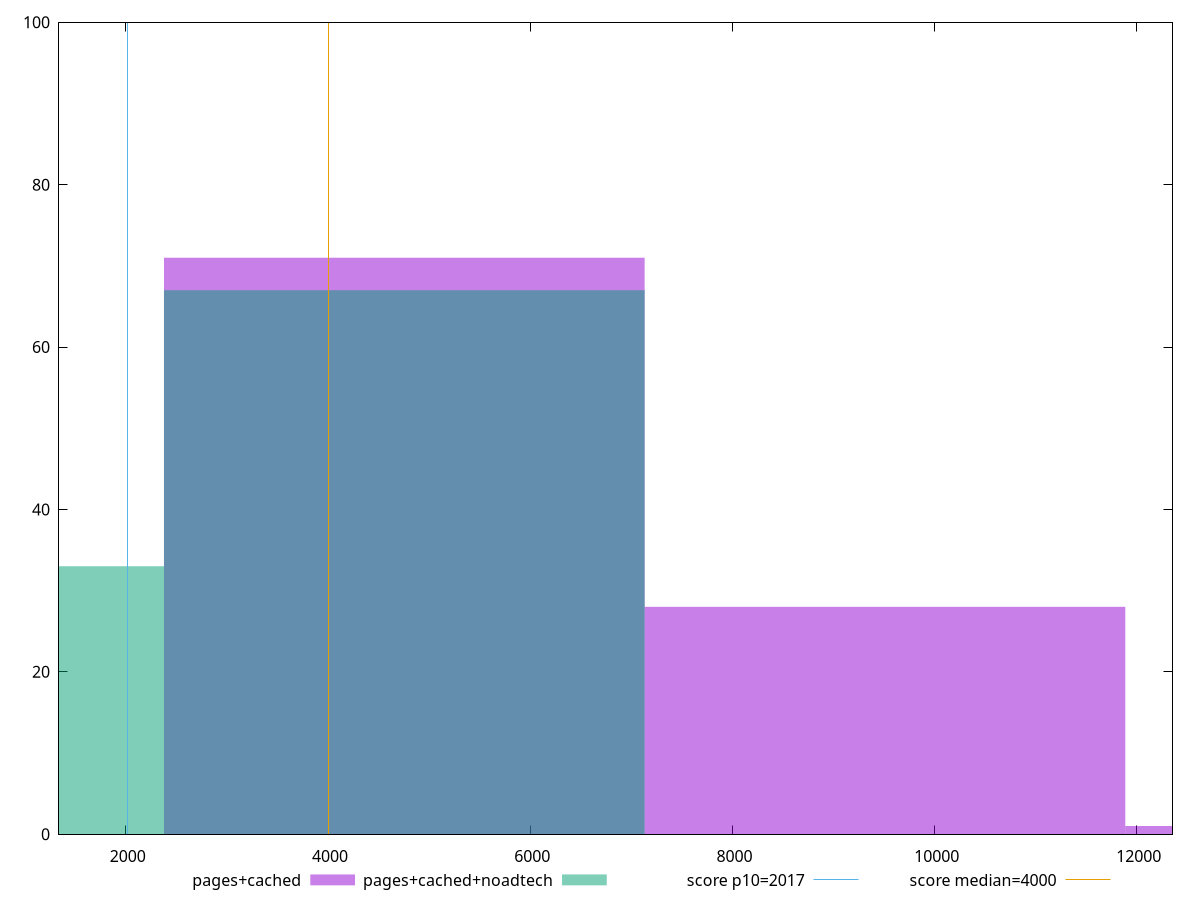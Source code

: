 reset

$pagesCached <<EOF
4754.412277913944 71
9508.824555827889 28
14263.236833741834 1
EOF

$pagesCachedNoadtech <<EOF
0 33
4754.412277913944 67
EOF

set key outside below
set boxwidth 4754.412277913944
set xrange [1338.8600000000008:12352.87199999999]
set yrange [0:100]
set trange [0:100]
set style fill transparent solid 0.5 noborder

set parametric
set terminal svg size 640, 500 enhanced background rgb 'white'
set output "report_00015_2021-02-09T16-11-33.973Z/mainthread-work-breakdown/comparison/histogram/1_vs_2.svg"

plot $pagesCached title "pages+cached" with boxes, \
     $pagesCachedNoadtech title "pages+cached+noadtech" with boxes, \
     2017,t title "score p10=2017", \
     4000,t title "score median=4000"

reset
